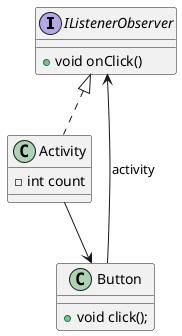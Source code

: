 @startuml
'https://plantuml.com/class-diagram

interface IListenerObserver {
    + void onClick()
}

class Button {
    + void click();
}

class Activity {
    - int count
}

IListenerObserver <|.. Activity
Activity --> Button
Button --> IListenerObserver:activity
@enduml